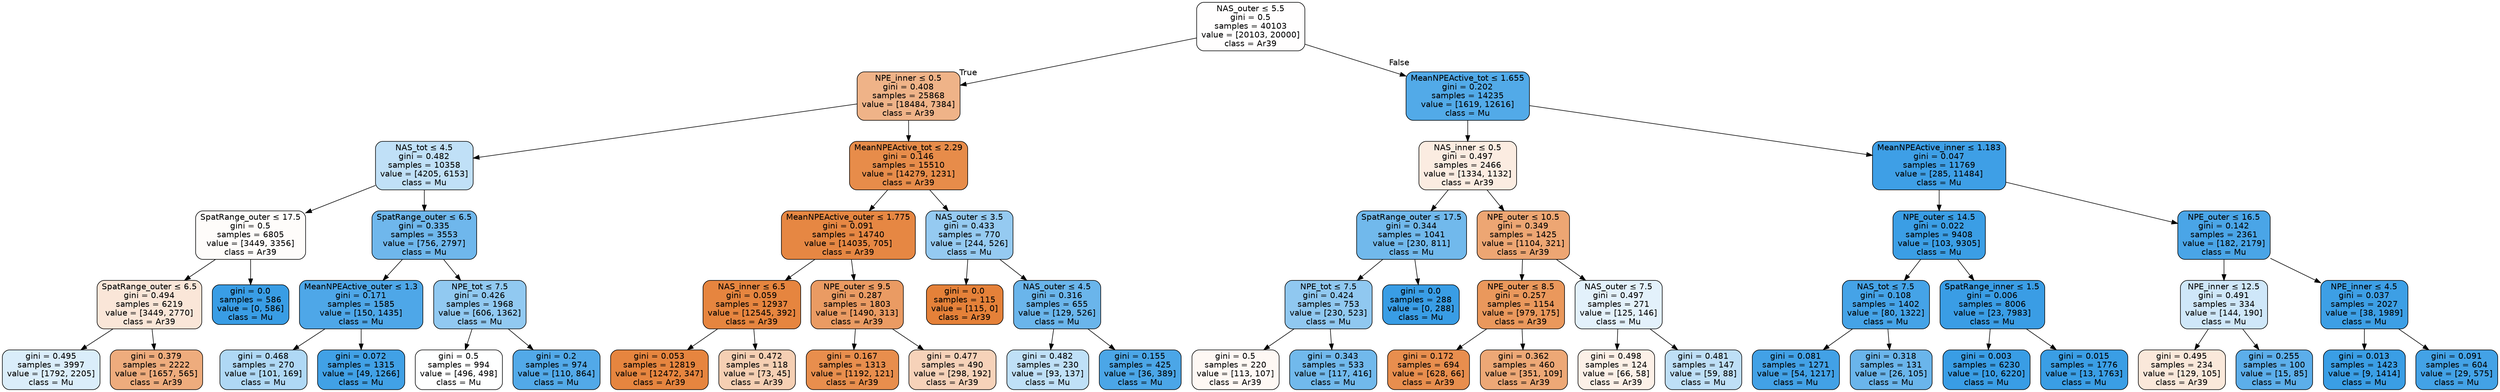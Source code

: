 digraph Tree {
node [shape=box, style="filled, rounded", color="black", fontname=helvetica] ;
edge [fontname=helvetica] ;
0 [label=<NAS_outer &le; 5.5<br/>gini = 0.5<br/>samples = 40103<br/>value = [20103, 20000]<br/>class = Ar39>, fillcolor="#fffefe"] ;
1 [label=<NPE_inner &le; 0.5<br/>gini = 0.408<br/>samples = 25868<br/>value = [18484, 7384]<br/>class = Ar39>, fillcolor="#efb388"] ;
0 -> 1 [labeldistance=2.5, labelangle=45, headlabel="True"] ;
2 [label=<NAS_tot &le; 4.5<br/>gini = 0.482<br/>samples = 10358<br/>value = [4205, 6153]<br/>class = Mu>, fillcolor="#c0e0f7"] ;
1 -> 2 ;
3 [label=<SpatRange_outer &le; 17.5<br/>gini = 0.5<br/>samples = 6805<br/>value = [3449, 3356]<br/>class = Ar39>, fillcolor="#fefcfa"] ;
2 -> 3 ;
4 [label=<SpatRange_outer &le; 6.5<br/>gini = 0.494<br/>samples = 6219<br/>value = [3449, 2770]<br/>class = Ar39>, fillcolor="#fae6d8"] ;
3 -> 4 ;
5 [label=<gini = 0.495<br/>samples = 3997<br/>value = [1792, 2205]<br/>class = Mu>, fillcolor="#daedfa"] ;
4 -> 5 ;
6 [label=<gini = 0.379<br/>samples = 2222<br/>value = [1657, 565]<br/>class = Ar39>, fillcolor="#eeac7d"] ;
4 -> 6 ;
7 [label=<gini = 0.0<br/>samples = 586<br/>value = [0, 586]<br/>class = Mu>, fillcolor="#399de5"] ;
3 -> 7 ;
8 [label=<SpatRange_outer &le; 6.5<br/>gini = 0.335<br/>samples = 3553<br/>value = [756, 2797]<br/>class = Mu>, fillcolor="#6fb7ec"] ;
2 -> 8 ;
9 [label=<MeanNPEActive_outer &le; 1.3<br/>gini = 0.171<br/>samples = 1585<br/>value = [150, 1435]<br/>class = Mu>, fillcolor="#4ea7e8"] ;
8 -> 9 ;
10 [label=<gini = 0.468<br/>samples = 270<br/>value = [101, 169]<br/>class = Mu>, fillcolor="#afd8f5"] ;
9 -> 10 ;
11 [label=<gini = 0.072<br/>samples = 1315<br/>value = [49, 1266]<br/>class = Mu>, fillcolor="#41a1e6"] ;
9 -> 11 ;
12 [label=<NPE_tot &le; 7.5<br/>gini = 0.426<br/>samples = 1968<br/>value = [606, 1362]<br/>class = Mu>, fillcolor="#91c9f1"] ;
8 -> 12 ;
13 [label=<gini = 0.5<br/>samples = 994<br/>value = [496, 498]<br/>class = Mu>, fillcolor="#feffff"] ;
12 -> 13 ;
14 [label=<gini = 0.2<br/>samples = 974<br/>value = [110, 864]<br/>class = Mu>, fillcolor="#52a9e8"] ;
12 -> 14 ;
15 [label=<MeanNPEActive_tot &le; 2.29<br/>gini = 0.146<br/>samples = 15510<br/>value = [14279, 1231]<br/>class = Ar39>, fillcolor="#e78c4a"] ;
1 -> 15 ;
16 [label=<MeanNPEActive_outer &le; 1.775<br/>gini = 0.091<br/>samples = 14740<br/>value = [14035, 705]<br/>class = Ar39>, fillcolor="#e68743"] ;
15 -> 16 ;
17 [label=<NAS_inner &le; 6.5<br/>gini = 0.059<br/>samples = 12937<br/>value = [12545, 392]<br/>class = Ar39>, fillcolor="#e6853f"] ;
16 -> 17 ;
18 [label=<gini = 0.053<br/>samples = 12819<br/>value = [12472, 347]<br/>class = Ar39>, fillcolor="#e6853f"] ;
17 -> 18 ;
19 [label=<gini = 0.472<br/>samples = 118<br/>value = [73, 45]<br/>class = Ar39>, fillcolor="#f5cfb3"] ;
17 -> 19 ;
20 [label=<NPE_outer &le; 9.5<br/>gini = 0.287<br/>samples = 1803<br/>value = [1490, 313]<br/>class = Ar39>, fillcolor="#ea9b63"] ;
16 -> 20 ;
21 [label=<gini = 0.167<br/>samples = 1313<br/>value = [1192, 121]<br/>class = Ar39>, fillcolor="#e88e4d"] ;
20 -> 21 ;
22 [label=<gini = 0.477<br/>samples = 490<br/>value = [298, 192]<br/>class = Ar39>, fillcolor="#f6d2b9"] ;
20 -> 22 ;
23 [label=<NAS_outer &le; 3.5<br/>gini = 0.433<br/>samples = 770<br/>value = [244, 526]<br/>class = Mu>, fillcolor="#95caf1"] ;
15 -> 23 ;
24 [label=<gini = 0.0<br/>samples = 115<br/>value = [115, 0]<br/>class = Ar39>, fillcolor="#e58139"] ;
23 -> 24 ;
25 [label=<NAS_outer &le; 4.5<br/>gini = 0.316<br/>samples = 655<br/>value = [129, 526]<br/>class = Mu>, fillcolor="#6ab5eb"] ;
23 -> 25 ;
26 [label=<gini = 0.482<br/>samples = 230<br/>value = [93, 137]<br/>class = Mu>, fillcolor="#bfe0f7"] ;
25 -> 26 ;
27 [label=<gini = 0.155<br/>samples = 425<br/>value = [36, 389]<br/>class = Mu>, fillcolor="#4ba6e7"] ;
25 -> 27 ;
28 [label=<MeanNPEActive_tot &le; 1.655<br/>gini = 0.202<br/>samples = 14235<br/>value = [1619, 12616]<br/>class = Mu>, fillcolor="#52aae8"] ;
0 -> 28 [labeldistance=2.5, labelangle=-45, headlabel="False"] ;
29 [label=<NAS_inner &le; 0.5<br/>gini = 0.497<br/>samples = 2466<br/>value = [1334, 1132]<br/>class = Ar39>, fillcolor="#fbece1"] ;
28 -> 29 ;
30 [label=<SpatRange_outer &le; 17.5<br/>gini = 0.344<br/>samples = 1041<br/>value = [230, 811]<br/>class = Mu>, fillcolor="#71b9ec"] ;
29 -> 30 ;
31 [label=<NPE_tot &le; 7.5<br/>gini = 0.424<br/>samples = 753<br/>value = [230, 523]<br/>class = Mu>, fillcolor="#90c8f0"] ;
30 -> 31 ;
32 [label=<gini = 0.5<br/>samples = 220<br/>value = [113, 107]<br/>class = Ar39>, fillcolor="#fef8f4"] ;
31 -> 32 ;
33 [label=<gini = 0.343<br/>samples = 533<br/>value = [117, 416]<br/>class = Mu>, fillcolor="#71b9ec"] ;
31 -> 33 ;
34 [label=<gini = 0.0<br/>samples = 288<br/>value = [0, 288]<br/>class = Mu>, fillcolor="#399de5"] ;
30 -> 34 ;
35 [label=<NPE_outer &le; 10.5<br/>gini = 0.349<br/>samples = 1425<br/>value = [1104, 321]<br/>class = Ar39>, fillcolor="#eda673"] ;
29 -> 35 ;
36 [label=<NPE_outer &le; 8.5<br/>gini = 0.257<br/>samples = 1154<br/>value = [979, 175]<br/>class = Ar39>, fillcolor="#ea985c"] ;
35 -> 36 ;
37 [label=<gini = 0.172<br/>samples = 694<br/>value = [628, 66]<br/>class = Ar39>, fillcolor="#e88e4e"] ;
36 -> 37 ;
38 [label=<gini = 0.362<br/>samples = 460<br/>value = [351, 109]<br/>class = Ar39>, fillcolor="#eda876"] ;
36 -> 38 ;
39 [label=<NAS_outer &le; 7.5<br/>gini = 0.497<br/>samples = 271<br/>value = [125, 146]<br/>class = Mu>, fillcolor="#e3f1fb"] ;
35 -> 39 ;
40 [label=<gini = 0.498<br/>samples = 124<br/>value = [66, 58]<br/>class = Ar39>, fillcolor="#fcf0e7"] ;
39 -> 40 ;
41 [label=<gini = 0.481<br/>samples = 147<br/>value = [59, 88]<br/>class = Mu>, fillcolor="#bedff6"] ;
39 -> 41 ;
42 [label=<MeanNPEActive_inner &le; 1.183<br/>gini = 0.047<br/>samples = 11769<br/>value = [285, 11484]<br/>class = Mu>, fillcolor="#3e9fe6"] ;
28 -> 42 ;
43 [label=<NPE_outer &le; 14.5<br/>gini = 0.022<br/>samples = 9408<br/>value = [103, 9305]<br/>class = Mu>, fillcolor="#3b9ee5"] ;
42 -> 43 ;
44 [label=<NAS_tot &le; 7.5<br/>gini = 0.108<br/>samples = 1402<br/>value = [80, 1322]<br/>class = Mu>, fillcolor="#45a3e7"] ;
43 -> 44 ;
45 [label=<gini = 0.081<br/>samples = 1271<br/>value = [54, 1217]<br/>class = Mu>, fillcolor="#42a1e6"] ;
44 -> 45 ;
46 [label=<gini = 0.318<br/>samples = 131<br/>value = [26, 105]<br/>class = Mu>, fillcolor="#6ab5eb"] ;
44 -> 46 ;
47 [label=<SpatRange_inner &le; 1.5<br/>gini = 0.006<br/>samples = 8006<br/>value = [23, 7983]<br/>class = Mu>, fillcolor="#3a9de5"] ;
43 -> 47 ;
48 [label=<gini = 0.003<br/>samples = 6230<br/>value = [10, 6220]<br/>class = Mu>, fillcolor="#399de5"] ;
47 -> 48 ;
49 [label=<gini = 0.015<br/>samples = 1776<br/>value = [13, 1763]<br/>class = Mu>, fillcolor="#3a9ee5"] ;
47 -> 49 ;
50 [label=<NPE_outer &le; 16.5<br/>gini = 0.142<br/>samples = 2361<br/>value = [182, 2179]<br/>class = Mu>, fillcolor="#4aa5e7"] ;
42 -> 50 ;
51 [label=<NPE_inner &le; 12.5<br/>gini = 0.491<br/>samples = 334<br/>value = [144, 190]<br/>class = Mu>, fillcolor="#cfe7f9"] ;
50 -> 51 ;
52 [label=<gini = 0.495<br/>samples = 234<br/>value = [129, 105]<br/>class = Ar39>, fillcolor="#fae8da"] ;
51 -> 52 ;
53 [label=<gini = 0.255<br/>samples = 100<br/>value = [15, 85]<br/>class = Mu>, fillcolor="#5caeea"] ;
51 -> 53 ;
54 [label=<NPE_inner &le; 4.5<br/>gini = 0.037<br/>samples = 2027<br/>value = [38, 1989]<br/>class = Mu>, fillcolor="#3d9fe5"] ;
50 -> 54 ;
55 [label=<gini = 0.013<br/>samples = 1423<br/>value = [9, 1414]<br/>class = Mu>, fillcolor="#3a9ee5"] ;
54 -> 55 ;
56 [label=<gini = 0.091<br/>samples = 604<br/>value = [29, 575]<br/>class = Mu>, fillcolor="#43a2e6"] ;
54 -> 56 ;
}